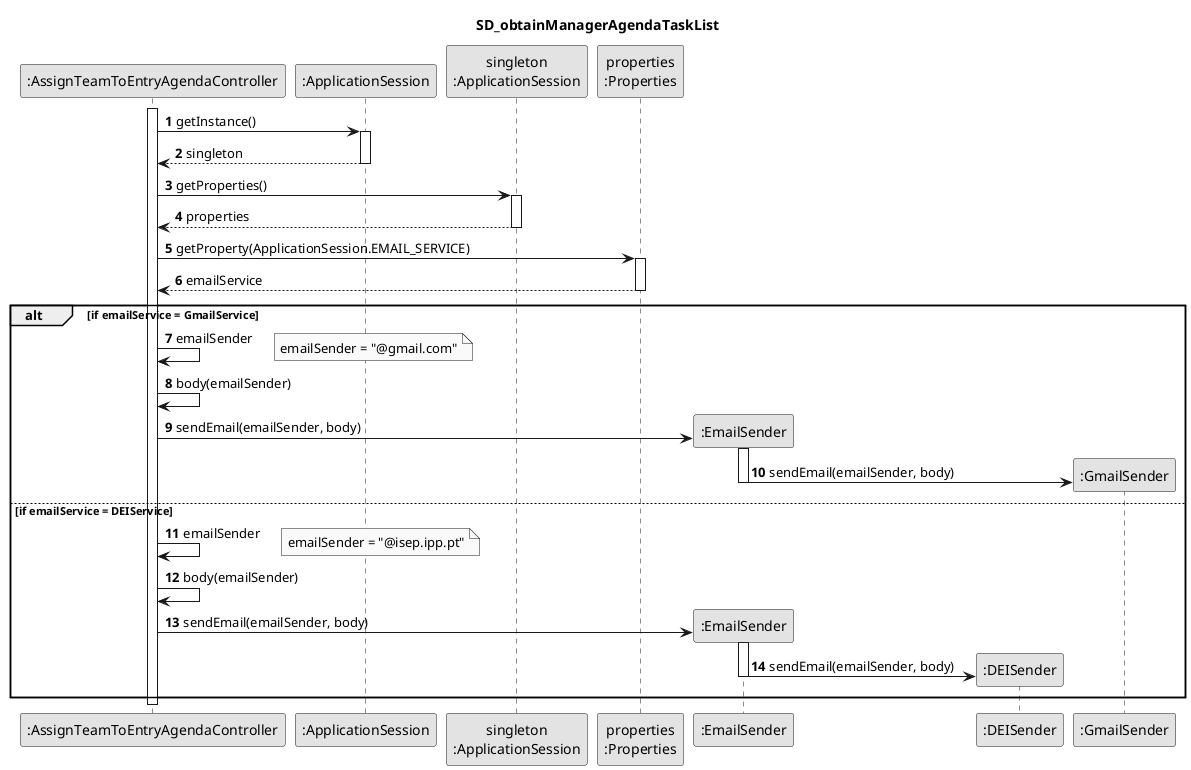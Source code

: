 @startuml
skinparam monochrome true
skinparam packageStyle rectangle
skinparam shadowing false

title SD_obtainManagerAgendaTaskList

autonumber

participant ":AssignTeamToEntryAgendaController" as AGENDA_CTRL

participant ":ApplicationSession" as APP
participant "singleton\n:ApplicationSession" as APPSingleton
participant "properties\n:Properties" as Props
participant ":EmailSender" as Email
participant ":DEISender" as DEI
participant ":GmailSender" as Gmail

activate AGENDA_CTRL

    AGENDA_CTRL -> APP : getInstance()
    activate APP

        APP --> AGENDA_CTRL : singleton
    deactivate APP

    AGENDA_CTRL -> APPSingleton : getProperties()
    activate APPSingleton

        APPSingleton --> AGENDA_CTRL : properties
    deactivate APPSingleton

    AGENDA_CTRL -> Props : getProperty(ApplicationSession.EMAIL_SERVICE)
    activate Props

        Props --> AGENDA_CTRL : emailService
    deactivate Props

    alt if emailService = GmailService

        AGENDA_CTRL -> AGENDA_CTRL : emailSender
        note right
            emailSender = "@gmail.com"
        end note

        AGENDA_CTRL -> AGENDA_CTRL : body(emailSender)
        AGENDA_CTRL -> Email** : sendEmail(emailSender, body)
        activate Email

            Email -> Gmail** : sendEmail(emailSender, body)

        deactivate Email

    else if emailService = DEIService

        AGENDA_CTRL -> AGENDA_CTRL : emailSender
        note right
            emailSender = "@isep.ipp.pt"
        end note

        AGENDA_CTRL -> AGENDA_CTRL : body(emailSender)
        AGENDA_CTRL -> Email** : sendEmail(emailSender, body)
        activate Email

            Email -> DEI** : sendEmail(emailSender, body)

        deactivate Email
    end




deactivate AGENDA_CTRL

@enduml
